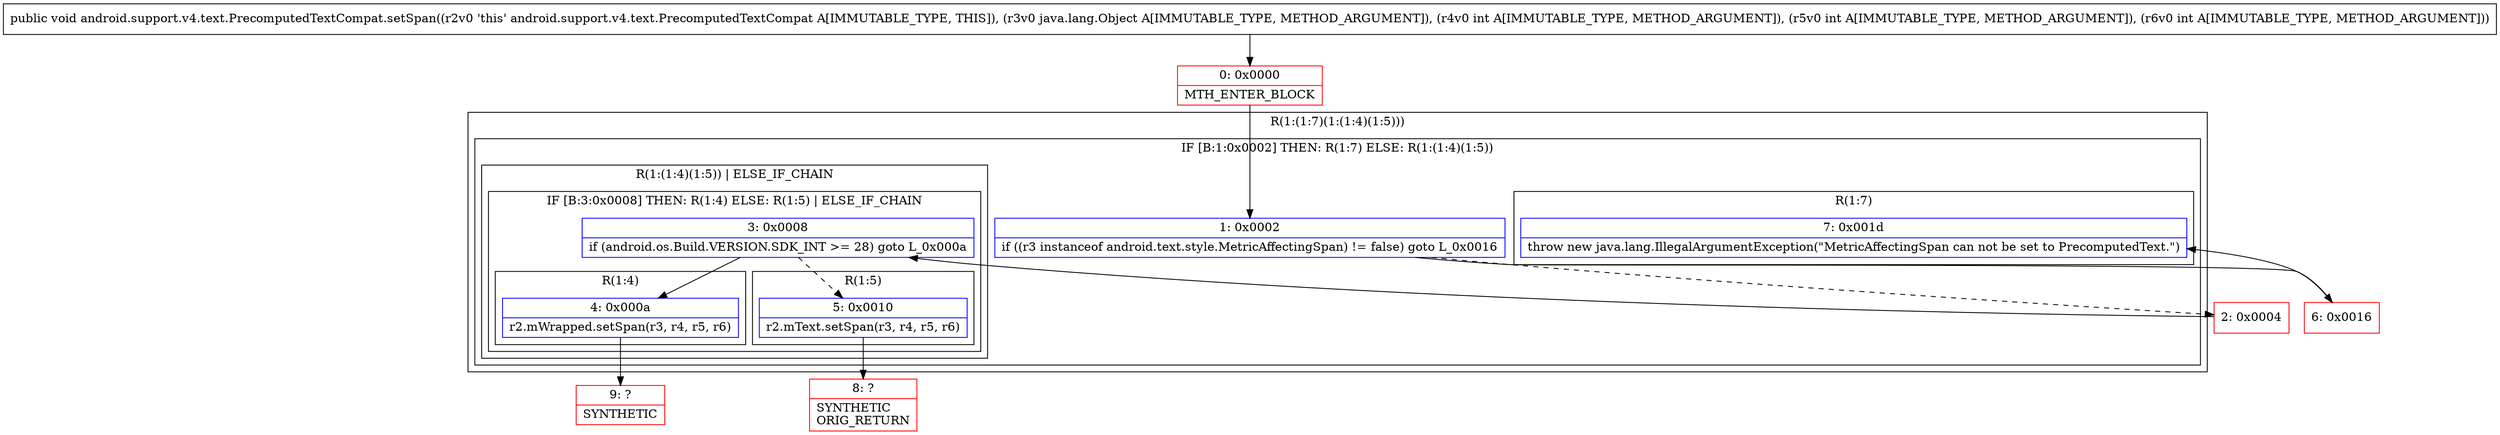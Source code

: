 digraph "CFG forandroid.support.v4.text.PrecomputedTextCompat.setSpan(Ljava\/lang\/Object;III)V" {
subgraph cluster_Region_1985946670 {
label = "R(1:(1:7)(1:(1:4)(1:5)))";
node [shape=record,color=blue];
subgraph cluster_IfRegion_183488458 {
label = "IF [B:1:0x0002] THEN: R(1:7) ELSE: R(1:(1:4)(1:5))";
node [shape=record,color=blue];
Node_1 [shape=record,label="{1\:\ 0x0002|if ((r3 instanceof android.text.style.MetricAffectingSpan) != false) goto L_0x0016\l}"];
subgraph cluster_Region_226479631 {
label = "R(1:7)";
node [shape=record,color=blue];
Node_7 [shape=record,label="{7\:\ 0x001d|throw new java.lang.IllegalArgumentException(\"MetricAffectingSpan can not be set to PrecomputedText.\")\l}"];
}
subgraph cluster_Region_976456408 {
label = "R(1:(1:4)(1:5)) | ELSE_IF_CHAIN\l";
node [shape=record,color=blue];
subgraph cluster_IfRegion_893560804 {
label = "IF [B:3:0x0008] THEN: R(1:4) ELSE: R(1:5) | ELSE_IF_CHAIN\l";
node [shape=record,color=blue];
Node_3 [shape=record,label="{3\:\ 0x0008|if (android.os.Build.VERSION.SDK_INT \>= 28) goto L_0x000a\l}"];
subgraph cluster_Region_1101508377 {
label = "R(1:4)";
node [shape=record,color=blue];
Node_4 [shape=record,label="{4\:\ 0x000a|r2.mWrapped.setSpan(r3, r4, r5, r6)\l}"];
}
subgraph cluster_Region_853221012 {
label = "R(1:5)";
node [shape=record,color=blue];
Node_5 [shape=record,label="{5\:\ 0x0010|r2.mText.setSpan(r3, r4, r5, r6)\l}"];
}
}
}
}
}
Node_0 [shape=record,color=red,label="{0\:\ 0x0000|MTH_ENTER_BLOCK\l}"];
Node_2 [shape=record,color=red,label="{2\:\ 0x0004}"];
Node_6 [shape=record,color=red,label="{6\:\ 0x0016}"];
Node_8 [shape=record,color=red,label="{8\:\ ?|SYNTHETIC\lORIG_RETURN\l}"];
Node_9 [shape=record,color=red,label="{9\:\ ?|SYNTHETIC\l}"];
MethodNode[shape=record,label="{public void android.support.v4.text.PrecomputedTextCompat.setSpan((r2v0 'this' android.support.v4.text.PrecomputedTextCompat A[IMMUTABLE_TYPE, THIS]), (r3v0 java.lang.Object A[IMMUTABLE_TYPE, METHOD_ARGUMENT]), (r4v0 int A[IMMUTABLE_TYPE, METHOD_ARGUMENT]), (r5v0 int A[IMMUTABLE_TYPE, METHOD_ARGUMENT]), (r6v0 int A[IMMUTABLE_TYPE, METHOD_ARGUMENT])) }"];
MethodNode -> Node_0;
Node_1 -> Node_2[style=dashed];
Node_1 -> Node_6;
Node_3 -> Node_4;
Node_3 -> Node_5[style=dashed];
Node_4 -> Node_9;
Node_5 -> Node_8;
Node_0 -> Node_1;
Node_2 -> Node_3;
Node_6 -> Node_7;
}

